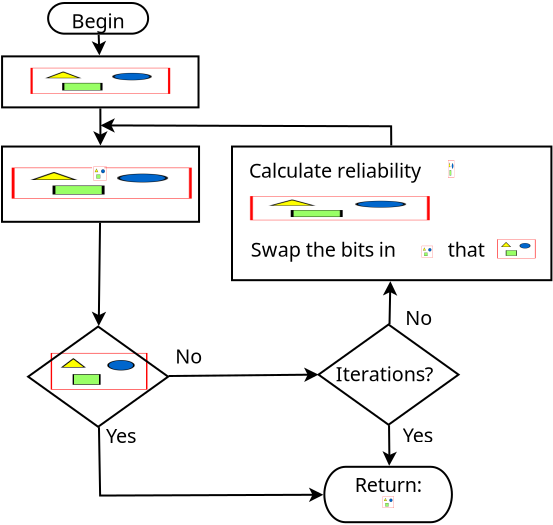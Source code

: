 <?xml version="1.0" encoding="UTF-8"?>
<dia:diagram xmlns:dia="http://www.lysator.liu.se/~alla/dia/">
  <dia:layer name="Fondo" visible="true" active="true">
    <dia:object type="Standard - Image" version="0" id="O0">
      <dia:attribute name="obj_pos">
        <dia:point val="17.128,22.557"/>
      </dia:attribute>
      <dia:attribute name="obj_bb">
        <dia:rectangle val="17.078,22.507;22.017,24.443"/>
      </dia:attribute>
      <dia:attribute name="elem_corner">
        <dia:point val="17.128,22.557"/>
      </dia:attribute>
      <dia:attribute name="elem_width">
        <dia:real val="4.839"/>
      </dia:attribute>
      <dia:attribute name="elem_height">
        <dia:real val="1.835"/>
      </dia:attribute>
      <dia:attribute name="draw_border">
        <dia:boolean val="false"/>
      </dia:attribute>
      <dia:attribute name="keep_aspect">
        <dia:boolean val="true"/>
      </dia:attribute>
      <dia:attribute name="file">
        <dia:string>#ifS0.png#</dia:string>
      </dia:attribute>
    </dia:object>
    <dia:object type="Flowchart - Diamond" version="0" id="O1">
      <dia:attribute name="obj_pos">
        <dia:point val="16,21.238"/>
      </dia:attribute>
      <dia:attribute name="obj_bb">
        <dia:rectangle val="15.95,21.188;23.05,26.299"/>
      </dia:attribute>
      <dia:attribute name="elem_corner">
        <dia:point val="16,21.238"/>
      </dia:attribute>
      <dia:attribute name="elem_width">
        <dia:real val="7"/>
      </dia:attribute>
      <dia:attribute name="elem_height">
        <dia:real val="5.011"/>
      </dia:attribute>
      <dia:attribute name="border_width">
        <dia:real val="0.1"/>
      </dia:attribute>
      <dia:attribute name="show_background">
        <dia:boolean val="false"/>
      </dia:attribute>
      <dia:attribute name="padding">
        <dia:real val="0.354"/>
      </dia:attribute>
      <dia:attribute name="text">
        <dia:composite type="text">
          <dia:attribute name="string">
            <dia:string>##</dia:string>
          </dia:attribute>
          <dia:attribute name="font">
            <dia:font family="sans" style="0" name="Helvetica"/>
          </dia:attribute>
          <dia:attribute name="height">
            <dia:real val="0.8"/>
          </dia:attribute>
          <dia:attribute name="pos">
            <dia:point val="19.5,23.938"/>
          </dia:attribute>
          <dia:attribute name="color">
            <dia:color val="#000000"/>
          </dia:attribute>
          <dia:attribute name="alignment">
            <dia:enum val="1"/>
          </dia:attribute>
        </dia:composite>
      </dia:attribute>
    </dia:object>
    <dia:object type="Flowchart - Box" version="0" id="O2">
      <dia:attribute name="obj_pos">
        <dia:point val="14.698,7.729"/>
      </dia:attribute>
      <dia:attribute name="obj_bb">
        <dia:rectangle val="14.648,7.679;24.57,10.329"/>
      </dia:attribute>
      <dia:attribute name="elem_corner">
        <dia:point val="14.698,7.729"/>
      </dia:attribute>
      <dia:attribute name="elem_width">
        <dia:real val="9.822"/>
      </dia:attribute>
      <dia:attribute name="elem_height">
        <dia:real val="2.55"/>
      </dia:attribute>
      <dia:attribute name="show_background">
        <dia:boolean val="true"/>
      </dia:attribute>
      <dia:attribute name="padding">
        <dia:real val="0.5"/>
      </dia:attribute>
      <dia:attribute name="text">
        <dia:composite type="text">
          <dia:attribute name="string">
            <dia:string>##</dia:string>
          </dia:attribute>
          <dia:attribute name="font">
            <dia:font family="sans" style="0" name="Helvetica"/>
          </dia:attribute>
          <dia:attribute name="height">
            <dia:real val="0.8"/>
          </dia:attribute>
          <dia:attribute name="pos">
            <dia:point val="19.609,9.199"/>
          </dia:attribute>
          <dia:attribute name="color">
            <dia:color val="#000000"/>
          </dia:attribute>
          <dia:attribute name="alignment">
            <dia:enum val="1"/>
          </dia:attribute>
        </dia:composite>
      </dia:attribute>
    </dia:object>
    <dia:object type="Flowchart - Terminal" version="1" id="O3">
      <dia:attribute name="obj_pos">
        <dia:point val="17,5.06"/>
      </dia:attribute>
      <dia:attribute name="obj_bb">
        <dia:rectangle val="16.95,5.01;22.05,6.645"/>
      </dia:attribute>
      <dia:attribute name="meta">
        <dia:composite type="dict"/>
      </dia:attribute>
      <dia:attribute name="elem_corner">
        <dia:point val="17,5.06"/>
      </dia:attribute>
      <dia:attribute name="elem_width">
        <dia:real val="5"/>
      </dia:attribute>
      <dia:attribute name="elem_height">
        <dia:real val="1.535"/>
      </dia:attribute>
      <dia:attribute name="line_width">
        <dia:real val="0.1"/>
      </dia:attribute>
      <dia:attribute name="line_colour">
        <dia:color val="#000000"/>
      </dia:attribute>
      <dia:attribute name="fill_colour">
        <dia:color val="#ffffff"/>
      </dia:attribute>
      <dia:attribute name="show_background">
        <dia:boolean val="true"/>
      </dia:attribute>
      <dia:attribute name="line_style">
        <dia:enum val="0"/>
        <dia:real val="1"/>
      </dia:attribute>
      <dia:attribute name="padding">
        <dia:real val="0.1"/>
      </dia:attribute>
      <dia:attribute name="text">
        <dia:composite type="text">
          <dia:attribute name="string">
            <dia:string>#Begin#</dia:string>
          </dia:attribute>
          <dia:attribute name="font">
            <dia:font family="sans" style="0" name="Helvetica"/>
          </dia:attribute>
          <dia:attribute name="height">
            <dia:real val="1.235"/>
          </dia:attribute>
          <dia:attribute name="pos">
            <dia:point val="19.5,6.136"/>
          </dia:attribute>
          <dia:attribute name="color">
            <dia:color val="#000000"/>
          </dia:attribute>
          <dia:attribute name="alignment">
            <dia:enum val="1"/>
          </dia:attribute>
        </dia:composite>
      </dia:attribute>
      <dia:attribute name="flip_horizontal">
        <dia:boolean val="false"/>
      </dia:attribute>
      <dia:attribute name="flip_vertical">
        <dia:boolean val="false"/>
      </dia:attribute>
      <dia:attribute name="subscale">
        <dia:real val="1"/>
      </dia:attribute>
    </dia:object>
    <dia:object type="Standard - Line" version="0" id="O4">
      <dia:attribute name="obj_pos">
        <dia:point val="19.528,6.644"/>
      </dia:attribute>
      <dia:attribute name="obj_bb">
        <dia:rectangle val="19.181,6.593;19.904,7.791"/>
      </dia:attribute>
      <dia:attribute name="conn_endpoints">
        <dia:point val="19.528,6.644"/>
        <dia:point val="19.564,7.679"/>
      </dia:attribute>
      <dia:attribute name="numcp">
        <dia:int val="1"/>
      </dia:attribute>
      <dia:attribute name="end_arrow">
        <dia:enum val="22"/>
      </dia:attribute>
      <dia:attribute name="end_arrow_length">
        <dia:real val="0.5"/>
      </dia:attribute>
      <dia:attribute name="end_arrow_width">
        <dia:real val="0.5"/>
      </dia:attribute>
      <dia:connections>
        <dia:connection handle="0" to="O3" connection="16"/>
        <dia:connection handle="1" to="O2" connection="16"/>
      </dia:connections>
    </dia:object>
    <dia:object type="Flowchart - Box" version="0" id="O5">
      <dia:attribute name="obj_pos">
        <dia:point val="14.694,12.237"/>
      </dia:attribute>
      <dia:attribute name="obj_bb">
        <dia:rectangle val="14.644,12.187;24.596,16.05"/>
      </dia:attribute>
      <dia:attribute name="elem_corner">
        <dia:point val="14.694,12.237"/>
      </dia:attribute>
      <dia:attribute name="elem_width">
        <dia:real val="9.852"/>
      </dia:attribute>
      <dia:attribute name="elem_height">
        <dia:real val="3.763"/>
      </dia:attribute>
      <dia:attribute name="show_background">
        <dia:boolean val="true"/>
      </dia:attribute>
      <dia:attribute name="padding">
        <dia:real val="0.5"/>
      </dia:attribute>
      <dia:attribute name="text">
        <dia:composite type="text">
          <dia:attribute name="string">
            <dia:string>##</dia:string>
          </dia:attribute>
          <dia:attribute name="font">
            <dia:font family="sans" style="0" name="Helvetica"/>
          </dia:attribute>
          <dia:attribute name="height">
            <dia:real val="0.8"/>
          </dia:attribute>
          <dia:attribute name="pos">
            <dia:point val="19.62,14.314"/>
          </dia:attribute>
          <dia:attribute name="color">
            <dia:color val="#000000"/>
          </dia:attribute>
          <dia:attribute name="alignment">
            <dia:enum val="1"/>
          </dia:attribute>
        </dia:composite>
      </dia:attribute>
    </dia:object>
    <dia:object type="Standard - Line" version="0" id="O6">
      <dia:attribute name="obj_pos">
        <dia:point val="19.612,10.329"/>
      </dia:attribute>
      <dia:attribute name="obj_bb">
        <dia:rectangle val="19.253,10.279;19.977,12.3"/>
      </dia:attribute>
      <dia:attribute name="conn_endpoints">
        <dia:point val="19.612,10.329"/>
        <dia:point val="19.616,12.188"/>
      </dia:attribute>
      <dia:attribute name="numcp">
        <dia:int val="1"/>
      </dia:attribute>
      <dia:attribute name="end_arrow">
        <dia:enum val="22"/>
      </dia:attribute>
      <dia:attribute name="end_arrow_length">
        <dia:real val="0.5"/>
      </dia:attribute>
      <dia:attribute name="end_arrow_width">
        <dia:real val="0.5"/>
      </dia:attribute>
      <dia:connections>
        <dia:connection handle="0" to="O2" connection="16"/>
        <dia:connection handle="1" to="O5" connection="16"/>
      </dia:connections>
    </dia:object>
    <dia:object type="Standard - Line" version="0" id="O7">
      <dia:attribute name="obj_pos">
        <dia:point val="19.596,16.048"/>
      </dia:attribute>
      <dia:attribute name="obj_bb">
        <dia:rectangle val="19.177,15.997;19.901,21.324"/>
      </dia:attribute>
      <dia:attribute name="conn_endpoints">
        <dia:point val="19.596,16.048"/>
        <dia:point val="19.532,21.212"/>
      </dia:attribute>
      <dia:attribute name="numcp">
        <dia:int val="1"/>
      </dia:attribute>
      <dia:attribute name="end_arrow">
        <dia:enum val="22"/>
      </dia:attribute>
      <dia:attribute name="end_arrow_length">
        <dia:real val="0.5"/>
      </dia:attribute>
      <dia:attribute name="end_arrow_width">
        <dia:real val="0.5"/>
      </dia:attribute>
      <dia:connections>
        <dia:connection handle="0" to="O5" connection="16"/>
        <dia:connection handle="1" to="O1" connection="16"/>
      </dia:connections>
    </dia:object>
    <dia:object type="Standard - Text" version="1" id="O8">
      <dia:attribute name="obj_pos">
        <dia:point val="23.353,23.087"/>
      </dia:attribute>
      <dia:attribute name="obj_bb">
        <dia:rectangle val="23.353,22.17;24.698,23.322"/>
      </dia:attribute>
      <dia:attribute name="text">
        <dia:composite type="text">
          <dia:attribute name="string">
            <dia:string>#No#</dia:string>
          </dia:attribute>
          <dia:attribute name="font">
            <dia:font family="sans" style="0" name="Helvetica"/>
          </dia:attribute>
          <dia:attribute name="height">
            <dia:real val="1.235"/>
          </dia:attribute>
          <dia:attribute name="pos">
            <dia:point val="23.353,23.087"/>
          </dia:attribute>
          <dia:attribute name="color">
            <dia:color val="#000000"/>
          </dia:attribute>
          <dia:attribute name="alignment">
            <dia:enum val="0"/>
          </dia:attribute>
        </dia:composite>
      </dia:attribute>
      <dia:attribute name="valign">
        <dia:enum val="3"/>
      </dia:attribute>
    </dia:object>
    <dia:object type="Standard - Text" version="1" id="O9">
      <dia:attribute name="obj_pos">
        <dia:point val="19.892,27.064"/>
      </dia:attribute>
      <dia:attribute name="obj_bb">
        <dia:rectangle val="19.892,26.146;22.117,27.299"/>
      </dia:attribute>
      <dia:attribute name="text">
        <dia:composite type="text">
          <dia:attribute name="string">
            <dia:string>#Yes  #</dia:string>
          </dia:attribute>
          <dia:attribute name="font">
            <dia:font family="sans" style="0" name="Helvetica"/>
          </dia:attribute>
          <dia:attribute name="height">
            <dia:real val="1.235"/>
          </dia:attribute>
          <dia:attribute name="pos">
            <dia:point val="19.892,27.064"/>
          </dia:attribute>
          <dia:attribute name="color">
            <dia:color val="#000000"/>
          </dia:attribute>
          <dia:attribute name="alignment">
            <dia:enum val="0"/>
          </dia:attribute>
        </dia:composite>
      </dia:attribute>
      <dia:attribute name="valign">
        <dia:enum val="3"/>
      </dia:attribute>
    </dia:object>
    <dia:object type="Standard - PolyLine" version="0" id="O10">
      <dia:attribute name="obj_pos">
        <dia:point val="34.02,23.641"/>
      </dia:attribute>
      <dia:attribute name="obj_bb">
        <dia:rectangle val="33.806,15.467;34.529,21.172"/>
      </dia:attribute>
      <dia:attribute name="poly_points">
        <dia:point val="34.02,23.641"/>
        <dia:point val="34.179,15.579"/>
      </dia:attribute>
      <dia:attribute name="end_arrow">
        <dia:enum val="22"/>
      </dia:attribute>
      <dia:attribute name="end_arrow_length">
        <dia:real val="0.5"/>
      </dia:attribute>
      <dia:attribute name="end_arrow_width">
        <dia:real val="0.5"/>
      </dia:attribute>
      <dia:connections>
        <dia:connection handle="0" to="O23" connection="16"/>
        <dia:connection handle="1" to="O15" connection="16"/>
      </dia:connections>
    </dia:object>
    <dia:object type="Flowchart - Terminal" version="1" id="O11">
      <dia:attribute name="obj_pos">
        <dia:point val="30.811,28.251"/>
      </dia:attribute>
      <dia:attribute name="obj_bb">
        <dia:rectangle val="30.761,28.201;37.239,31.07"/>
      </dia:attribute>
      <dia:attribute name="meta">
        <dia:composite type="dict"/>
      </dia:attribute>
      <dia:attribute name="elem_corner">
        <dia:point val="30.811,28.251"/>
      </dia:attribute>
      <dia:attribute name="elem_width">
        <dia:real val="6.379"/>
      </dia:attribute>
      <dia:attribute name="elem_height">
        <dia:real val="2.769"/>
      </dia:attribute>
      <dia:attribute name="line_width">
        <dia:real val="0.1"/>
      </dia:attribute>
      <dia:attribute name="line_colour">
        <dia:color val="#000000"/>
      </dia:attribute>
      <dia:attribute name="fill_colour">
        <dia:color val="#ffffff"/>
      </dia:attribute>
      <dia:attribute name="show_background">
        <dia:boolean val="true"/>
      </dia:attribute>
      <dia:attribute name="line_style">
        <dia:enum val="0"/>
        <dia:real val="1"/>
      </dia:attribute>
      <dia:attribute name="padding">
        <dia:real val="0.1"/>
      </dia:attribute>
      <dia:attribute name="text">
        <dia:composite type="text">
          <dia:attribute name="string">
            <dia:string>#Return:
#</dia:string>
          </dia:attribute>
          <dia:attribute name="font">
            <dia:font family="sans" style="0" name="Helvetica"/>
          </dia:attribute>
          <dia:attribute name="height">
            <dia:real val="1.235"/>
          </dia:attribute>
          <dia:attribute name="pos">
            <dia:point val="34,29.327"/>
          </dia:attribute>
          <dia:attribute name="color">
            <dia:color val="#000000"/>
          </dia:attribute>
          <dia:attribute name="alignment">
            <dia:enum val="1"/>
          </dia:attribute>
        </dia:composite>
      </dia:attribute>
      <dia:attribute name="flip_horizontal">
        <dia:boolean val="false"/>
      </dia:attribute>
      <dia:attribute name="flip_vertical">
        <dia:boolean val="false"/>
      </dia:attribute>
      <dia:attribute name="subscale">
        <dia:real val="1"/>
      </dia:attribute>
    </dia:object>
    <dia:object type="Standard - Image" version="0" id="O12">
      <dia:attribute name="obj_pos">
        <dia:point val="33.734,29.727"/>
      </dia:attribute>
      <dia:attribute name="obj_bb">
        <dia:rectangle val="33.684,29.677;34.342,30.36"/>
      </dia:attribute>
      <dia:attribute name="elem_corner">
        <dia:point val="33.734,29.727"/>
      </dia:attribute>
      <dia:attribute name="elem_width">
        <dia:real val="0.558"/>
      </dia:attribute>
      <dia:attribute name="elem_height">
        <dia:real val="0.583"/>
      </dia:attribute>
      <dia:attribute name="draw_border">
        <dia:boolean val="false"/>
      </dia:attribute>
      <dia:attribute name="keep_aspect">
        <dia:boolean val="true"/>
      </dia:attribute>
      <dia:attribute name="file">
        <dia:string>#z0.png#</dia:string>
      </dia:attribute>
    </dia:object>
    <dia:object type="Standard - Image" version="0" id="O13">
      <dia:attribute name="obj_pos">
        <dia:point val="16.121,8.302"/>
      </dia:attribute>
      <dia:attribute name="obj_bb">
        <dia:rectangle val="16.071,8.252;23.153,9.655"/>
      </dia:attribute>
      <dia:attribute name="elem_corner">
        <dia:point val="16.121,8.302"/>
      </dia:attribute>
      <dia:attribute name="elem_width">
        <dia:real val="6.982"/>
      </dia:attribute>
      <dia:attribute name="elem_height">
        <dia:real val="1.303"/>
      </dia:attribute>
      <dia:attribute name="draw_border">
        <dia:boolean val="false"/>
      </dia:attribute>
      <dia:attribute name="keep_aspect">
        <dia:boolean val="true"/>
      </dia:attribute>
      <dia:attribute name="file">
        <dia:string>#ZHARDY.png#</dia:string>
      </dia:attribute>
    </dia:object>
    <dia:object type="Standard - Image" version="0" id="O14">
      <dia:attribute name="obj_pos">
        <dia:point val="15.183,13.292"/>
      </dia:attribute>
      <dia:attribute name="obj_bb">
        <dia:rectangle val="15.133,13.242;24.235,14.891"/>
      </dia:attribute>
      <dia:attribute name="elem_corner">
        <dia:point val="15.183,13.292"/>
      </dia:attribute>
      <dia:attribute name="elem_width">
        <dia:real val="9.002"/>
      </dia:attribute>
      <dia:attribute name="elem_height">
        <dia:real val="1.549"/>
      </dia:attribute>
      <dia:attribute name="draw_border">
        <dia:boolean val="false"/>
      </dia:attribute>
      <dia:attribute name="keep_aspect">
        <dia:boolean val="true"/>
      </dia:attribute>
      <dia:attribute name="file">
        <dia:string>#SZH0.png#</dia:string>
      </dia:attribute>
    </dia:object>
    <dia:group>
      <dia:object type="Flowchart - Box" version="0" id="O15">
        <dia:attribute name="obj_pos">
          <dia:point val="26.194,12.237"/>
        </dia:attribute>
        <dia:attribute name="obj_bb">
          <dia:rectangle val="26.144,12.187;42.214,18.97"/>
        </dia:attribute>
        <dia:attribute name="elem_corner">
          <dia:point val="26.194,12.237"/>
        </dia:attribute>
        <dia:attribute name="elem_width">
          <dia:real val="15.97"/>
        </dia:attribute>
        <dia:attribute name="elem_height">
          <dia:real val="6.682"/>
        </dia:attribute>
        <dia:attribute name="show_background">
          <dia:boolean val="true"/>
        </dia:attribute>
        <dia:attribute name="padding">
          <dia:real val="0.5"/>
        </dia:attribute>
        <dia:attribute name="text">
          <dia:composite type="text">
            <dia:attribute name="string">
              <dia:string>##</dia:string>
            </dia:attribute>
            <dia:attribute name="font">
              <dia:font family="sans" style="0" name="Helvetica"/>
            </dia:attribute>
            <dia:attribute name="height">
              <dia:real val="0.8"/>
            </dia:attribute>
            <dia:attribute name="pos">
              <dia:point val="34.179,15.774"/>
            </dia:attribute>
            <dia:attribute name="color">
              <dia:color val="#000000"/>
            </dia:attribute>
            <dia:attribute name="alignment">
              <dia:enum val="1"/>
            </dia:attribute>
          </dia:composite>
        </dia:attribute>
      </dia:object>
      <dia:object type="Standard - Image" version="0" id="O16">
        <dia:attribute name="obj_pos">
          <dia:point val="27.099,14.716"/>
        </dia:attribute>
        <dia:attribute name="obj_bb">
          <dia:rectangle val="27.049,14.666;36.133,15.971"/>
        </dia:attribute>
        <dia:attribute name="elem_corner">
          <dia:point val="27.099,14.716"/>
        </dia:attribute>
        <dia:attribute name="elem_width">
          <dia:real val="8.984"/>
        </dia:attribute>
        <dia:attribute name="elem_height">
          <dia:real val="1.205"/>
        </dia:attribute>
        <dia:attribute name="draw_border">
          <dia:boolean val="false"/>
        </dia:attribute>
        <dia:attribute name="keep_aspect">
          <dia:boolean val="true"/>
        </dia:attribute>
        <dia:attribute name="file">
          <dia:string>#AI.png#</dia:string>
        </dia:attribute>
      </dia:object>
      <dia:object type="Standard - Text" version="1" id="O17">
        <dia:attribute name="obj_pos">
          <dia:point val="27.136,17.744"/>
        </dia:attribute>
        <dia:attribute name="obj_bb">
          <dia:rectangle val="27.136,16.826;35.073,17.979"/>
        </dia:attribute>
        <dia:attribute name="text">
          <dia:composite type="text">
            <dia:attribute name="string">
              <dia:string>#Swap the bits in#</dia:string>
            </dia:attribute>
            <dia:attribute name="font">
              <dia:font family="sans" style="0" name="Helvetica"/>
            </dia:attribute>
            <dia:attribute name="height">
              <dia:real val="1.235"/>
            </dia:attribute>
            <dia:attribute name="pos">
              <dia:point val="27.136,17.744"/>
            </dia:attribute>
            <dia:attribute name="color">
              <dia:color val="#000000"/>
            </dia:attribute>
            <dia:attribute name="alignment">
              <dia:enum val="0"/>
            </dia:attribute>
          </dia:composite>
        </dia:attribute>
        <dia:attribute name="valign">
          <dia:enum val="3"/>
        </dia:attribute>
      </dia:object>
      <dia:object type="Standard - Text" version="1" id="O18">
        <dia:attribute name="obj_pos">
          <dia:point val="36.987,17.752"/>
        </dia:attribute>
        <dia:attribute name="obj_bb">
          <dia:rectangle val="36.987,16.834;38.992,17.987"/>
        </dia:attribute>
        <dia:attribute name="text">
          <dia:composite type="text">
            <dia:attribute name="string">
              <dia:string>#that#</dia:string>
            </dia:attribute>
            <dia:attribute name="font">
              <dia:font family="sans" style="0" name="Helvetica"/>
            </dia:attribute>
            <dia:attribute name="height">
              <dia:real val="1.235"/>
            </dia:attribute>
            <dia:attribute name="pos">
              <dia:point val="36.987,17.752"/>
            </dia:attribute>
            <dia:attribute name="color">
              <dia:color val="#000000"/>
            </dia:attribute>
            <dia:attribute name="alignment">
              <dia:enum val="0"/>
            </dia:attribute>
          </dia:composite>
        </dia:attribute>
        <dia:attribute name="valign">
          <dia:enum val="3"/>
        </dia:attribute>
      </dia:object>
      <dia:object type="Standard - Image" version="0" id="O19">
        <dia:attribute name="obj_pos">
          <dia:point val="39.447,16.881"/>
        </dia:attribute>
        <dia:attribute name="obj_bb">
          <dia:rectangle val="39.397,16.831;41.42,17.875"/>
        </dia:attribute>
        <dia:attribute name="elem_corner">
          <dia:point val="39.447,16.881"/>
        </dia:attribute>
        <dia:attribute name="elem_width">
          <dia:real val="1.923"/>
        </dia:attribute>
        <dia:attribute name="elem_height">
          <dia:real val="0.944"/>
        </dia:attribute>
        <dia:attribute name="draw_border">
          <dia:boolean val="false"/>
        </dia:attribute>
        <dia:attribute name="keep_aspect">
          <dia:boolean val="true"/>
        </dia:attribute>
        <dia:attribute name="file">
          <dia:string>#perA.png#</dia:string>
        </dia:attribute>
      </dia:object>
      <dia:object type="Standard - Image" version="0" id="O20">
        <dia:attribute name="obj_pos">
          <dia:point val="37.001,12.91"/>
        </dia:attribute>
        <dia:attribute name="obj_bb">
          <dia:rectangle val="36.951,12.86;37.355,13.848"/>
        </dia:attribute>
        <dia:attribute name="elem_corner">
          <dia:point val="37.001,12.91"/>
        </dia:attribute>
        <dia:attribute name="elem_width">
          <dia:real val="0.304"/>
        </dia:attribute>
        <dia:attribute name="elem_height">
          <dia:real val="0.888"/>
        </dia:attribute>
        <dia:attribute name="draw_border">
          <dia:boolean val="false"/>
        </dia:attribute>
        <dia:attribute name="keep_aspect">
          <dia:boolean val="true"/>
        </dia:attribute>
        <dia:attribute name="file">
          <dia:string>#i.png#</dia:string>
        </dia:attribute>
      </dia:object>
      <dia:object type="Standard - Text" version="1" id="O21">
        <dia:attribute name="obj_pos">
          <dia:point val="27.044,13.796"/>
        </dia:attribute>
        <dia:attribute name="obj_bb">
          <dia:rectangle val="27.044,12.878;36.542,14.031"/>
        </dia:attribute>
        <dia:attribute name="text">
          <dia:composite type="text">
            <dia:attribute name="string">
              <dia:string>#Calculate reliability#</dia:string>
            </dia:attribute>
            <dia:attribute name="font">
              <dia:font family="sans" style="0" name="Helvetica"/>
            </dia:attribute>
            <dia:attribute name="height">
              <dia:real val="1.235"/>
            </dia:attribute>
            <dia:attribute name="pos">
              <dia:point val="27.044,13.796"/>
            </dia:attribute>
            <dia:attribute name="color">
              <dia:color val="#000000"/>
            </dia:attribute>
            <dia:attribute name="alignment">
              <dia:enum val="0"/>
            </dia:attribute>
          </dia:composite>
        </dia:attribute>
        <dia:attribute name="valign">
          <dia:enum val="3"/>
        </dia:attribute>
      </dia:object>
      <dia:object type="Standard - Image" version="0" id="O22">
        <dia:attribute name="obj_pos">
          <dia:point val="35.681,17.204"/>
        </dia:attribute>
        <dia:attribute name="obj_bb">
          <dia:rectangle val="35.631,17.154;36.289,17.837"/>
        </dia:attribute>
        <dia:attribute name="elem_corner">
          <dia:point val="35.681,17.204"/>
        </dia:attribute>
        <dia:attribute name="elem_width">
          <dia:real val="0.558"/>
        </dia:attribute>
        <dia:attribute name="elem_height">
          <dia:real val="0.583"/>
        </dia:attribute>
        <dia:attribute name="draw_border">
          <dia:boolean val="false"/>
        </dia:attribute>
        <dia:attribute name="keep_aspect">
          <dia:boolean val="true"/>
        </dia:attribute>
        <dia:attribute name="file">
          <dia:string>#z0.png#</dia:string>
        </dia:attribute>
      </dia:object>
    </dia:group>
    <dia:object type="Flowchart - Diamond" version="0" id="O23">
      <dia:attribute name="obj_pos">
        <dia:point val="30.52,21.136"/>
      </dia:attribute>
      <dia:attribute name="obj_bb">
        <dia:rectangle val="30.47,21.086;37.57,26.197"/>
      </dia:attribute>
      <dia:attribute name="elem_corner">
        <dia:point val="30.52,21.136"/>
      </dia:attribute>
      <dia:attribute name="elem_width">
        <dia:real val="7"/>
      </dia:attribute>
      <dia:attribute name="elem_height">
        <dia:real val="5.011"/>
      </dia:attribute>
      <dia:attribute name="border_width">
        <dia:real val="0.1"/>
      </dia:attribute>
      <dia:attribute name="show_background">
        <dia:boolean val="false"/>
      </dia:attribute>
      <dia:attribute name="padding">
        <dia:real val="0.354"/>
      </dia:attribute>
      <dia:attribute name="text">
        <dia:composite type="text">
          <dia:attribute name="string">
            <dia:string>##</dia:string>
          </dia:attribute>
          <dia:attribute name="font">
            <dia:font family="sans" style="0" name="Helvetica"/>
          </dia:attribute>
          <dia:attribute name="height">
            <dia:real val="0.8"/>
          </dia:attribute>
          <dia:attribute name="pos">
            <dia:point val="34.02,23.836"/>
          </dia:attribute>
          <dia:attribute name="color">
            <dia:color val="#000000"/>
          </dia:attribute>
          <dia:attribute name="alignment">
            <dia:enum val="1"/>
          </dia:attribute>
        </dia:composite>
      </dia:attribute>
    </dia:object>
    <dia:object type="Standard - PolyLine" version="0" id="O24">
      <dia:attribute name="obj_pos">
        <dia:point val="19.5,23.743"/>
      </dia:attribute>
      <dia:attribute name="obj_bb">
        <dia:rectangle val="22.971,23.285;30.631,24.009"/>
      </dia:attribute>
      <dia:attribute name="poly_points">
        <dia:point val="19.5,23.743"/>
        <dia:point val="30.52,23.641"/>
      </dia:attribute>
      <dia:attribute name="end_arrow">
        <dia:enum val="22"/>
      </dia:attribute>
      <dia:attribute name="end_arrow_length">
        <dia:real val="0.5"/>
      </dia:attribute>
      <dia:attribute name="end_arrow_width">
        <dia:real val="0.5"/>
      </dia:attribute>
      <dia:connections>
        <dia:connection handle="0" to="O1" connection="16"/>
        <dia:connection handle="1" to="O23" connection="12"/>
      </dia:connections>
    </dia:object>
    <dia:object type="Standard - Text" version="1" id="O25">
      <dia:attribute name="obj_pos">
        <dia:point val="34.727,27.029"/>
      </dia:attribute>
      <dia:attribute name="obj_bb">
        <dia:rectangle val="34.727,26.112;36.952,27.264"/>
      </dia:attribute>
      <dia:attribute name="text">
        <dia:composite type="text">
          <dia:attribute name="string">
            <dia:string>#Yes  #</dia:string>
          </dia:attribute>
          <dia:attribute name="font">
            <dia:font family="sans" style="0" name="Helvetica"/>
          </dia:attribute>
          <dia:attribute name="height">
            <dia:real val="1.235"/>
          </dia:attribute>
          <dia:attribute name="pos">
            <dia:point val="34.727,27.029"/>
          </dia:attribute>
          <dia:attribute name="color">
            <dia:color val="#000000"/>
          </dia:attribute>
          <dia:attribute name="alignment">
            <dia:enum val="0"/>
          </dia:attribute>
        </dia:composite>
      </dia:attribute>
      <dia:attribute name="valign">
        <dia:enum val="3"/>
      </dia:attribute>
    </dia:object>
    <dia:object type="Standard - Text" version="1" id="O26">
      <dia:attribute name="obj_pos">
        <dia:point val="34.859,21.155"/>
      </dia:attribute>
      <dia:attribute name="obj_bb">
        <dia:rectangle val="34.859,20.238;36.204,21.39"/>
      </dia:attribute>
      <dia:attribute name="text">
        <dia:composite type="text">
          <dia:attribute name="string">
            <dia:string>#No#</dia:string>
          </dia:attribute>
          <dia:attribute name="font">
            <dia:font family="sans" style="0" name="Helvetica"/>
          </dia:attribute>
          <dia:attribute name="height">
            <dia:real val="1.235"/>
          </dia:attribute>
          <dia:attribute name="pos">
            <dia:point val="34.859,21.155"/>
          </dia:attribute>
          <dia:attribute name="color">
            <dia:color val="#000000"/>
          </dia:attribute>
          <dia:attribute name="alignment">
            <dia:enum val="0"/>
          </dia:attribute>
        </dia:composite>
      </dia:attribute>
      <dia:attribute name="valign">
        <dia:enum val="3"/>
      </dia:attribute>
    </dia:object>
    <dia:object type="Standard - Text" version="1" id="O27">
      <dia:attribute name="obj_pos">
        <dia:point val="31.376,23.976"/>
      </dia:attribute>
      <dia:attribute name="obj_bb">
        <dia:rectangle val="31.376,23.059;36.606,24.211"/>
      </dia:attribute>
      <dia:attribute name="text">
        <dia:composite type="text">
          <dia:attribute name="string">
            <dia:string>#Iterations?#</dia:string>
          </dia:attribute>
          <dia:attribute name="font">
            <dia:font family="sans" style="0" name="Helvetica"/>
          </dia:attribute>
          <dia:attribute name="height">
            <dia:real val="1.235"/>
          </dia:attribute>
          <dia:attribute name="pos">
            <dia:point val="31.376,23.976"/>
          </dia:attribute>
          <dia:attribute name="color">
            <dia:color val="#000000"/>
          </dia:attribute>
          <dia:attribute name="alignment">
            <dia:enum val="0"/>
          </dia:attribute>
        </dia:composite>
      </dia:attribute>
      <dia:attribute name="valign">
        <dia:enum val="3"/>
      </dia:attribute>
    </dia:object>
    <dia:object type="Standard - PolyLine" version="0" id="O28">
      <dia:attribute name="obj_pos">
        <dia:point val="34.179,15.579"/>
      </dia:attribute>
      <dia:attribute name="obj_bb">
        <dia:rectangle val="19.506,10.82;34.207,12.238"/>
      </dia:attribute>
      <dia:attribute name="poly_points">
        <dia:point val="34.179,15.579"/>
        <dia:point val="34.15,11.225"/>
        <dia:point val="19.617,11.18"/>
      </dia:attribute>
      <dia:attribute name="end_arrow">
        <dia:enum val="22"/>
      </dia:attribute>
      <dia:attribute name="end_arrow_length">
        <dia:real val="0.5"/>
      </dia:attribute>
      <dia:attribute name="end_arrow_width">
        <dia:real val="0.5"/>
      </dia:attribute>
      <dia:connections>
        <dia:connection handle="0" to="O15" connection="16"/>
      </dia:connections>
    </dia:object>
    <dia:object type="Standard - Box" version="0" id="O29">
      <dia:attribute name="obj_pos">
        <dia:point val="19.25,13.2"/>
      </dia:attribute>
      <dia:attribute name="obj_bb">
        <dia:rectangle val="19.2,13.15;19.812,13.988"/>
      </dia:attribute>
      <dia:attribute name="elem_corner">
        <dia:point val="19.25,13.2"/>
      </dia:attribute>
      <dia:attribute name="elem_width">
        <dia:real val="0.512"/>
      </dia:attribute>
      <dia:attribute name="elem_height">
        <dia:real val="0.738"/>
      </dia:attribute>
      <dia:attribute name="border_width">
        <dia:real val="0.1"/>
      </dia:attribute>
      <dia:attribute name="border_color">
        <dia:color val="#ffffff"/>
      </dia:attribute>
      <dia:attribute name="show_background">
        <dia:boolean val="true"/>
      </dia:attribute>
    </dia:object>
    <dia:object type="Standard - Image" version="0" id="O30">
      <dia:attribute name="obj_pos">
        <dia:point val="19.262,13.243"/>
      </dia:attribute>
      <dia:attribute name="obj_bb">
        <dia:rectangle val="19.212,13.193;19.975,13.975"/>
      </dia:attribute>
      <dia:attribute name="elem_corner">
        <dia:point val="19.262,13.243"/>
      </dia:attribute>
      <dia:attribute name="elem_width">
        <dia:real val="0.663"/>
      </dia:attribute>
      <dia:attribute name="elem_height">
        <dia:real val="0.682"/>
      </dia:attribute>
      <dia:attribute name="draw_border">
        <dia:boolean val="false"/>
      </dia:attribute>
      <dia:attribute name="keep_aspect">
        <dia:boolean val="true"/>
      </dia:attribute>
      <dia:attribute name="file">
        <dia:string>#T.png#</dia:string>
      </dia:attribute>
    </dia:object>
    <dia:object type="Standard - PolyLine" version="0" id="O31">
      <dia:attribute name="obj_pos">
        <dia:point val="19.5,23.743"/>
      </dia:attribute>
      <dia:attribute name="obj_bb">
        <dia:rectangle val="19.492,26.215;34.112,30.0"/>
      </dia:attribute>
      <dia:attribute name="poly_points">
        <dia:point val="19.5,23.743"/>
        <dia:point val="19.6,29.688"/>
        <dia:point val="34,29.636"/>
      </dia:attribute>
      <dia:attribute name="end_arrow">
        <dia:enum val="22"/>
      </dia:attribute>
      <dia:attribute name="end_arrow_length">
        <dia:real val="0.5"/>
      </dia:attribute>
      <dia:attribute name="end_arrow_width">
        <dia:real val="0.5"/>
      </dia:attribute>
      <dia:connections>
        <dia:connection handle="0" to="O1" connection="16"/>
        <dia:connection handle="2" to="O11" connection="16"/>
      </dia:connections>
    </dia:object>
    <dia:object type="Standard - PolyLine" version="0" id="O32">
      <dia:attribute name="obj_pos">
        <dia:point val="34.02,23.641"/>
      </dia:attribute>
      <dia:attribute name="obj_bb">
        <dia:rectangle val="33.661,26.127;34.384,29.747"/>
      </dia:attribute>
      <dia:attribute name="poly_points">
        <dia:point val="34.02,23.641"/>
        <dia:point val="34.064,27.887"/>
        <dia:point val="34,29.636"/>
      </dia:attribute>
      <dia:attribute name="end_arrow">
        <dia:enum val="22"/>
      </dia:attribute>
      <dia:attribute name="end_arrow_length">
        <dia:real val="0.5"/>
      </dia:attribute>
      <dia:attribute name="end_arrow_width">
        <dia:real val="0.5"/>
      </dia:attribute>
      <dia:connections>
        <dia:connection handle="0" to="O23" connection="16"/>
        <dia:connection handle="2" to="O11" connection="16"/>
      </dia:connections>
    </dia:object>
  </dia:layer>
</dia:diagram>
